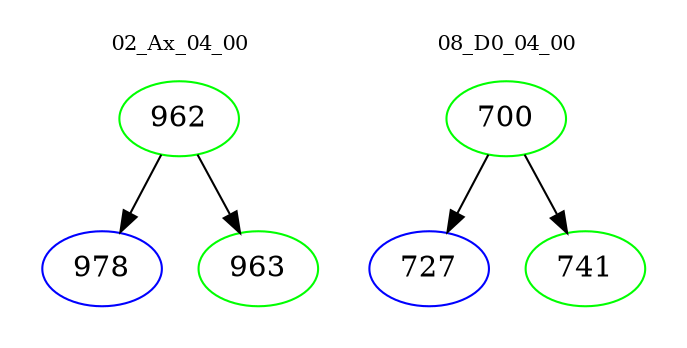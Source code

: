 digraph{
subgraph cluster_0 {
color = white
label = "02_Ax_04_00";
fontsize=10;
T0_962 [label="962", color="green"]
T0_962 -> T0_978 [color="black"]
T0_978 [label="978", color="blue"]
T0_962 -> T0_963 [color="black"]
T0_963 [label="963", color="green"]
}
subgraph cluster_1 {
color = white
label = "08_D0_04_00";
fontsize=10;
T1_700 [label="700", color="green"]
T1_700 -> T1_727 [color="black"]
T1_727 [label="727", color="blue"]
T1_700 -> T1_741 [color="black"]
T1_741 [label="741", color="green"]
}
}
